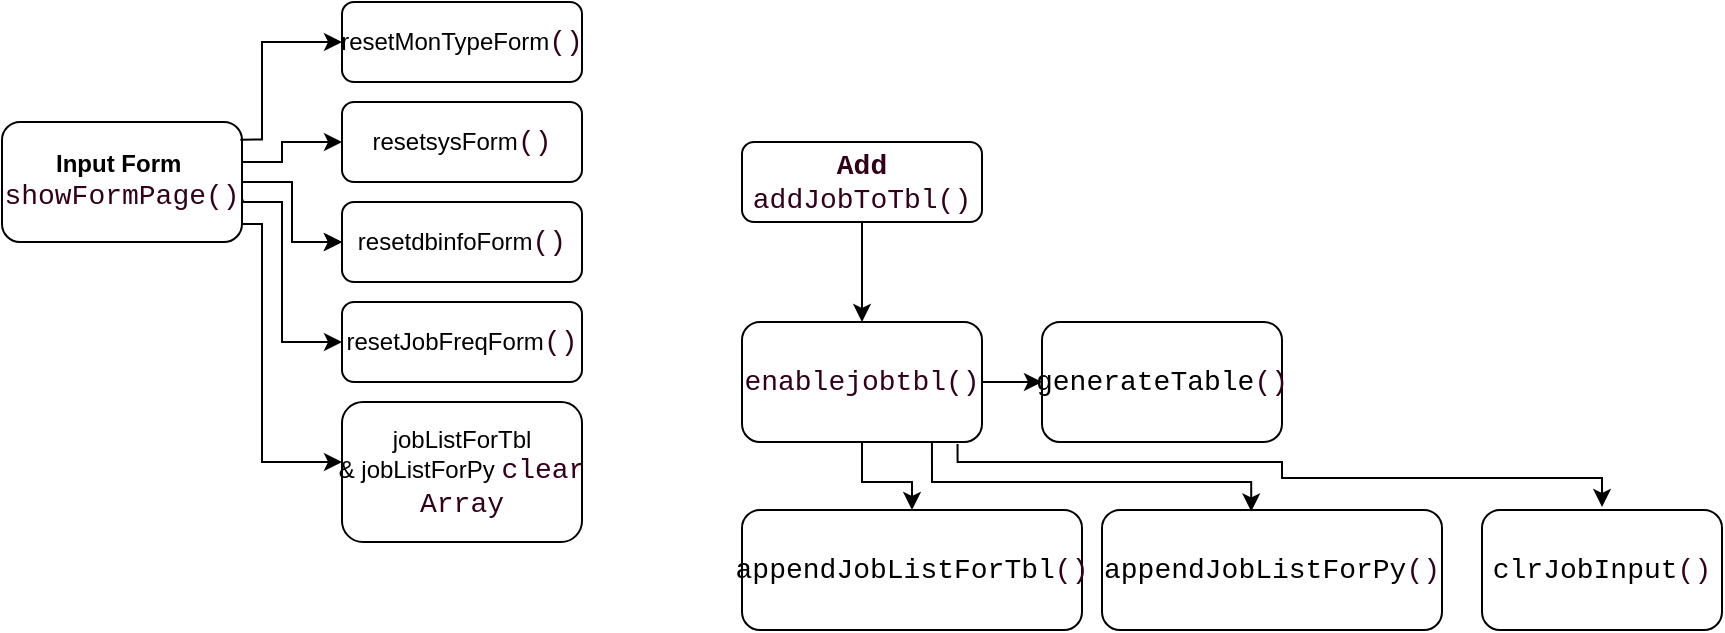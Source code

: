 <mxfile version="22.0.4" type="github">
  <diagram id="C5RBs43oDa-KdzZeNtuy" name="Page-1">
    <mxGraphModel dx="792" dy="457" grid="1" gridSize="10" guides="1" tooltips="1" connect="1" arrows="1" fold="1" page="1" pageScale="1" pageWidth="1169" pageHeight="827" math="0" shadow="0">
      <root>
        <mxCell id="WIyWlLk6GJQsqaUBKTNV-0" />
        <mxCell id="WIyWlLk6GJQsqaUBKTNV-1" parent="WIyWlLk6GJQsqaUBKTNV-0" />
        <mxCell id="1nD2Y-s5OxwRe0TKMfl2-20" value="" style="edgeStyle=orthogonalEdgeStyle;rounded=0;orthogonalLoop=1;jettySize=auto;html=1;" edge="1" parent="WIyWlLk6GJQsqaUBKTNV-1" source="WIyWlLk6GJQsqaUBKTNV-3" target="4JE6QT80J-GuDBKImqkp-0">
          <mxGeometry relative="1" as="geometry" />
        </mxCell>
        <mxCell id="WIyWlLk6GJQsqaUBKTNV-3" value="&lt;span style=&quot;font-family: Consolas, &amp;quot;Courier New&amp;quot;, monospace; font-size: 14px;&quot;&gt;&lt;font color=&quot;#33001a&quot;&gt;&lt;b&gt;Add&lt;/b&gt;&lt;br&gt;addJobToTbl()&lt;/font&gt;&lt;/span&gt;" style="rounded=1;whiteSpace=wrap;html=1;fontSize=12;glass=0;strokeWidth=1;shadow=0;" parent="WIyWlLk6GJQsqaUBKTNV-1" vertex="1">
          <mxGeometry x="390" y="200" width="120" height="40" as="geometry" />
        </mxCell>
        <mxCell id="1nD2Y-s5OxwRe0TKMfl2-16" value="" style="edgeStyle=orthogonalEdgeStyle;rounded=0;orthogonalLoop=1;jettySize=auto;html=1;" edge="1" parent="WIyWlLk6GJQsqaUBKTNV-1" source="4JE6QT80J-GuDBKImqkp-0" target="1nD2Y-s5OxwRe0TKMfl2-14">
          <mxGeometry relative="1" as="geometry">
            <Array as="points">
              <mxPoint x="450" y="370" />
              <mxPoint x="475" y="370" />
            </Array>
          </mxGeometry>
        </mxCell>
        <mxCell id="1nD2Y-s5OxwRe0TKMfl2-19" value="" style="edgeStyle=orthogonalEdgeStyle;rounded=0;orthogonalLoop=1;jettySize=auto;html=1;" edge="1" parent="WIyWlLk6GJQsqaUBKTNV-1" source="4JE6QT80J-GuDBKImqkp-0" target="1nD2Y-s5OxwRe0TKMfl2-18">
          <mxGeometry relative="1" as="geometry" />
        </mxCell>
        <mxCell id="4JE6QT80J-GuDBKImqkp-0" value="&lt;div style=&quot;font-family: Consolas, &amp;quot;Courier New&amp;quot;, monospace; font-size: 14px; line-height: 19px;&quot;&gt;&lt;font color=&quot;#33001a&quot;&gt;enablejobtbl()&lt;/font&gt;&lt;/div&gt;" style="rounded=1;whiteSpace=wrap;html=1;" parent="WIyWlLk6GJQsqaUBKTNV-1" vertex="1">
          <mxGeometry x="390" y="290" width="120" height="60" as="geometry" />
        </mxCell>
        <mxCell id="1nD2Y-s5OxwRe0TKMfl2-6" value="" style="edgeStyle=orthogonalEdgeStyle;rounded=0;orthogonalLoop=1;jettySize=auto;html=1;" edge="1" parent="WIyWlLk6GJQsqaUBKTNV-1" source="1nD2Y-s5OxwRe0TKMfl2-0" target="1nD2Y-s5OxwRe0TKMfl2-3">
          <mxGeometry relative="1" as="geometry" />
        </mxCell>
        <mxCell id="1nD2Y-s5OxwRe0TKMfl2-8" value="" style="edgeStyle=orthogonalEdgeStyle;rounded=0;orthogonalLoop=1;jettySize=auto;html=1;" edge="1" parent="WIyWlLk6GJQsqaUBKTNV-1" source="1nD2Y-s5OxwRe0TKMfl2-0" target="1nD2Y-s5OxwRe0TKMfl2-3">
          <mxGeometry relative="1" as="geometry" />
        </mxCell>
        <mxCell id="1nD2Y-s5OxwRe0TKMfl2-0" value="&lt;b&gt;Input Form&amp;nbsp;&lt;br&gt;&lt;/b&gt;&lt;div style=&quot;font-family: Consolas, &amp;quot;Courier New&amp;quot;, monospace; font-size: 14px; line-height: 19px;&quot;&gt;&lt;font color=&quot;#33001a&quot;&gt;showFormPage()&lt;/font&gt;&lt;/div&gt;" style="rounded=1;whiteSpace=wrap;html=1;" vertex="1" parent="WIyWlLk6GJQsqaUBKTNV-1">
          <mxGeometry x="20" y="190" width="120" height="60" as="geometry" />
        </mxCell>
        <mxCell id="1nD2Y-s5OxwRe0TKMfl2-1" value="resetMonTypeForm&lt;span style=&quot;font-family: Consolas, &amp;quot;Courier New&amp;quot;, monospace; font-size: 14px;&quot;&gt;&lt;font color=&quot;#33001a&quot;&gt;()&lt;/font&gt;&lt;/span&gt;" style="rounded=1;whiteSpace=wrap;html=1;fontSize=12;glass=0;strokeWidth=1;shadow=0;" vertex="1" parent="WIyWlLk6GJQsqaUBKTNV-1">
          <mxGeometry x="190" y="130" width="120" height="40" as="geometry" />
        </mxCell>
        <mxCell id="1nD2Y-s5OxwRe0TKMfl2-2" value="resetsysForm&lt;span style=&quot;font-family: Consolas, &amp;quot;Courier New&amp;quot;, monospace; font-size: 14px;&quot;&gt;&lt;font color=&quot;#33001a&quot;&gt;()&lt;/font&gt;&lt;/span&gt;" style="rounded=1;whiteSpace=wrap;html=1;fontSize=12;glass=0;strokeWidth=1;shadow=0;" vertex="1" parent="WIyWlLk6GJQsqaUBKTNV-1">
          <mxGeometry x="190" y="180" width="120" height="40" as="geometry" />
        </mxCell>
        <mxCell id="1nD2Y-s5OxwRe0TKMfl2-3" value="resetdbinfoForm&lt;span style=&quot;font-family: Consolas, &amp;quot;Courier New&amp;quot;, monospace; font-size: 14px;&quot;&gt;&lt;font color=&quot;#33001a&quot;&gt;()&lt;/font&gt;&lt;/span&gt;" style="rounded=1;whiteSpace=wrap;html=1;fontSize=12;glass=0;strokeWidth=1;shadow=0;" vertex="1" parent="WIyWlLk6GJQsqaUBKTNV-1">
          <mxGeometry x="190" y="230" width="120" height="40" as="geometry" />
        </mxCell>
        <mxCell id="1nD2Y-s5OxwRe0TKMfl2-4" value="resetJobFreqForm&lt;span style=&quot;font-family: Consolas, &amp;quot;Courier New&amp;quot;, monospace; font-size: 14px;&quot;&gt;&lt;font color=&quot;#33001a&quot;&gt;()&lt;/font&gt;&lt;/span&gt;" style="rounded=1;whiteSpace=wrap;html=1;fontSize=12;glass=0;strokeWidth=1;shadow=0;" vertex="1" parent="WIyWlLk6GJQsqaUBKTNV-1">
          <mxGeometry x="190" y="280" width="120" height="40" as="geometry" />
        </mxCell>
        <mxCell id="1nD2Y-s5OxwRe0TKMfl2-5" value="jobListForTbl &amp;amp;&amp;nbsp;jobListForPy&amp;nbsp;&lt;span style=&quot;color: rgb(51, 0, 26); font-family: Consolas, &amp;quot;Courier New&amp;quot;, monospace; font-size: 14px; background-color: initial;&quot;&gt;clear Array&lt;/span&gt;" style="rounded=1;whiteSpace=wrap;html=1;fontSize=12;glass=0;strokeWidth=1;shadow=0;" vertex="1" parent="WIyWlLk6GJQsqaUBKTNV-1">
          <mxGeometry x="190" y="330" width="120" height="70" as="geometry" />
        </mxCell>
        <mxCell id="1nD2Y-s5OxwRe0TKMfl2-10" value="" style="edgeStyle=orthogonalEdgeStyle;rounded=0;orthogonalLoop=1;jettySize=auto;html=1;entryX=0;entryY=0.5;entryDx=0;entryDy=0;exitX=1.003;exitY=0.647;exitDx=0;exitDy=0;exitPerimeter=0;" edge="1" parent="WIyWlLk6GJQsqaUBKTNV-1" source="1nD2Y-s5OxwRe0TKMfl2-0" target="1nD2Y-s5OxwRe0TKMfl2-4">
          <mxGeometry relative="1" as="geometry">
            <mxPoint x="150" y="230" as="sourcePoint" />
            <mxPoint x="150" y="310" as="targetPoint" />
            <Array as="points">
              <mxPoint x="140" y="230" />
              <mxPoint x="160" y="230" />
              <mxPoint x="160" y="300" />
            </Array>
          </mxGeometry>
        </mxCell>
        <mxCell id="1nD2Y-s5OxwRe0TKMfl2-11" value="" style="edgeStyle=orthogonalEdgeStyle;rounded=0;orthogonalLoop=1;jettySize=auto;html=1;exitX=1.003;exitY=0.647;exitDx=0;exitDy=0;exitPerimeter=0;" edge="1" parent="WIyWlLk6GJQsqaUBKTNV-1">
          <mxGeometry relative="1" as="geometry">
            <mxPoint x="140" y="240" as="sourcePoint" />
            <mxPoint x="190" y="360" as="targetPoint" />
            <Array as="points">
              <mxPoint x="140" y="241" />
              <mxPoint x="150" y="241" />
              <mxPoint x="150" y="360" />
              <mxPoint x="190" y="360" />
            </Array>
          </mxGeometry>
        </mxCell>
        <mxCell id="1nD2Y-s5OxwRe0TKMfl2-12" value="" style="edgeStyle=orthogonalEdgeStyle;rounded=0;orthogonalLoop=1;jettySize=auto;html=1;entryX=0;entryY=0.5;entryDx=0;entryDy=0;" edge="1" parent="WIyWlLk6GJQsqaUBKTNV-1">
          <mxGeometry relative="1" as="geometry">
            <mxPoint x="140" y="210" as="sourcePoint" />
            <mxPoint x="190" y="200" as="targetPoint" />
            <Array as="points">
              <mxPoint x="140" y="210" />
              <mxPoint x="160" y="210" />
              <mxPoint x="160" y="200" />
            </Array>
          </mxGeometry>
        </mxCell>
        <mxCell id="1nD2Y-s5OxwRe0TKMfl2-13" value="" style="edgeStyle=orthogonalEdgeStyle;rounded=0;orthogonalLoop=1;jettySize=auto;html=1;entryX=0;entryY=0.5;entryDx=0;entryDy=0;exitX=0.993;exitY=0.147;exitDx=0;exitDy=0;exitPerimeter=0;" edge="1" parent="WIyWlLk6GJQsqaUBKTNV-1" source="1nD2Y-s5OxwRe0TKMfl2-0">
          <mxGeometry relative="1" as="geometry">
            <mxPoint x="150" y="200" as="sourcePoint" />
            <mxPoint x="190" y="150" as="targetPoint" />
            <Array as="points">
              <mxPoint x="150" y="199" />
              <mxPoint x="150" y="150" />
            </Array>
          </mxGeometry>
        </mxCell>
        <mxCell id="1nD2Y-s5OxwRe0TKMfl2-14" value="&lt;div style=&quot;font-family: Consolas, &amp;quot;Courier New&amp;quot;, monospace; font-size: 14px; line-height: 19px;&quot;&gt;appendJobListForTbl&lt;font color=&quot;#33001a&quot;&gt;()&lt;/font&gt;&lt;/div&gt;" style="rounded=1;whiteSpace=wrap;html=1;" vertex="1" parent="WIyWlLk6GJQsqaUBKTNV-1">
          <mxGeometry x="390" y="384" width="170" height="60" as="geometry" />
        </mxCell>
        <mxCell id="1nD2Y-s5OxwRe0TKMfl2-15" value="&lt;div style=&quot;font-family: Consolas, &amp;quot;Courier New&amp;quot;, monospace; font-size: 14px; line-height: 19px;&quot;&gt;appendJobListForPy&lt;font color=&quot;#33001a&quot;&gt;()&lt;/font&gt;&lt;/div&gt;" style="rounded=1;whiteSpace=wrap;html=1;" vertex="1" parent="WIyWlLk6GJQsqaUBKTNV-1">
          <mxGeometry x="570" y="384" width="170" height="60" as="geometry" />
        </mxCell>
        <mxCell id="1nD2Y-s5OxwRe0TKMfl2-17" value="" style="edgeStyle=orthogonalEdgeStyle;rounded=0;orthogonalLoop=1;jettySize=auto;html=1;entryX=0.439;entryY=0.012;entryDx=0;entryDy=0;entryPerimeter=0;" edge="1" parent="WIyWlLk6GJQsqaUBKTNV-1" target="1nD2Y-s5OxwRe0TKMfl2-15">
          <mxGeometry relative="1" as="geometry">
            <mxPoint x="484.97" y="350" as="sourcePoint" />
            <mxPoint x="650" y="380" as="targetPoint" />
            <Array as="points">
              <mxPoint x="485" y="370" />
              <mxPoint x="645" y="370" />
            </Array>
          </mxGeometry>
        </mxCell>
        <mxCell id="1nD2Y-s5OxwRe0TKMfl2-18" value="&lt;div style=&quot;font-family: Consolas, &amp;quot;Courier New&amp;quot;, monospace; font-size: 14px; line-height: 19px;&quot;&gt;generateTable&lt;font color=&quot;#33001a&quot;&gt;()&lt;/font&gt;&lt;/div&gt;" style="rounded=1;whiteSpace=wrap;html=1;" vertex="1" parent="WIyWlLk6GJQsqaUBKTNV-1">
          <mxGeometry x="540" y="290" width="120" height="60" as="geometry" />
        </mxCell>
        <mxCell id="1nD2Y-s5OxwRe0TKMfl2-21" value="&lt;div style=&quot;font-family: Consolas, &amp;quot;Courier New&amp;quot;, monospace; font-size: 14px; line-height: 19px;&quot;&gt;clrJobInput&lt;font color=&quot;#33001a&quot;&gt;()&lt;/font&gt;&lt;/div&gt;" style="rounded=1;whiteSpace=wrap;html=1;" vertex="1" parent="WIyWlLk6GJQsqaUBKTNV-1">
          <mxGeometry x="760" y="384" width="120" height="60" as="geometry" />
        </mxCell>
        <mxCell id="1nD2Y-s5OxwRe0TKMfl2-22" value="" style="edgeStyle=orthogonalEdgeStyle;rounded=0;orthogonalLoop=1;jettySize=auto;html=1;entryX=0.439;entryY=0.012;entryDx=0;entryDy=0;entryPerimeter=0;exitX=0.898;exitY=1.017;exitDx=0;exitDy=0;exitPerimeter=0;" edge="1" parent="WIyWlLk6GJQsqaUBKTNV-1" source="4JE6QT80J-GuDBKImqkp-0">
          <mxGeometry relative="1" as="geometry">
            <mxPoint x="660" y="347.5" as="sourcePoint" />
            <mxPoint x="820.03" y="382.5" as="targetPoint" />
            <Array as="points">
              <mxPoint x="498" y="360" />
              <mxPoint x="660" y="360" />
              <mxPoint x="660" y="368" />
              <mxPoint x="820" y="368" />
            </Array>
          </mxGeometry>
        </mxCell>
      </root>
    </mxGraphModel>
  </diagram>
</mxfile>
